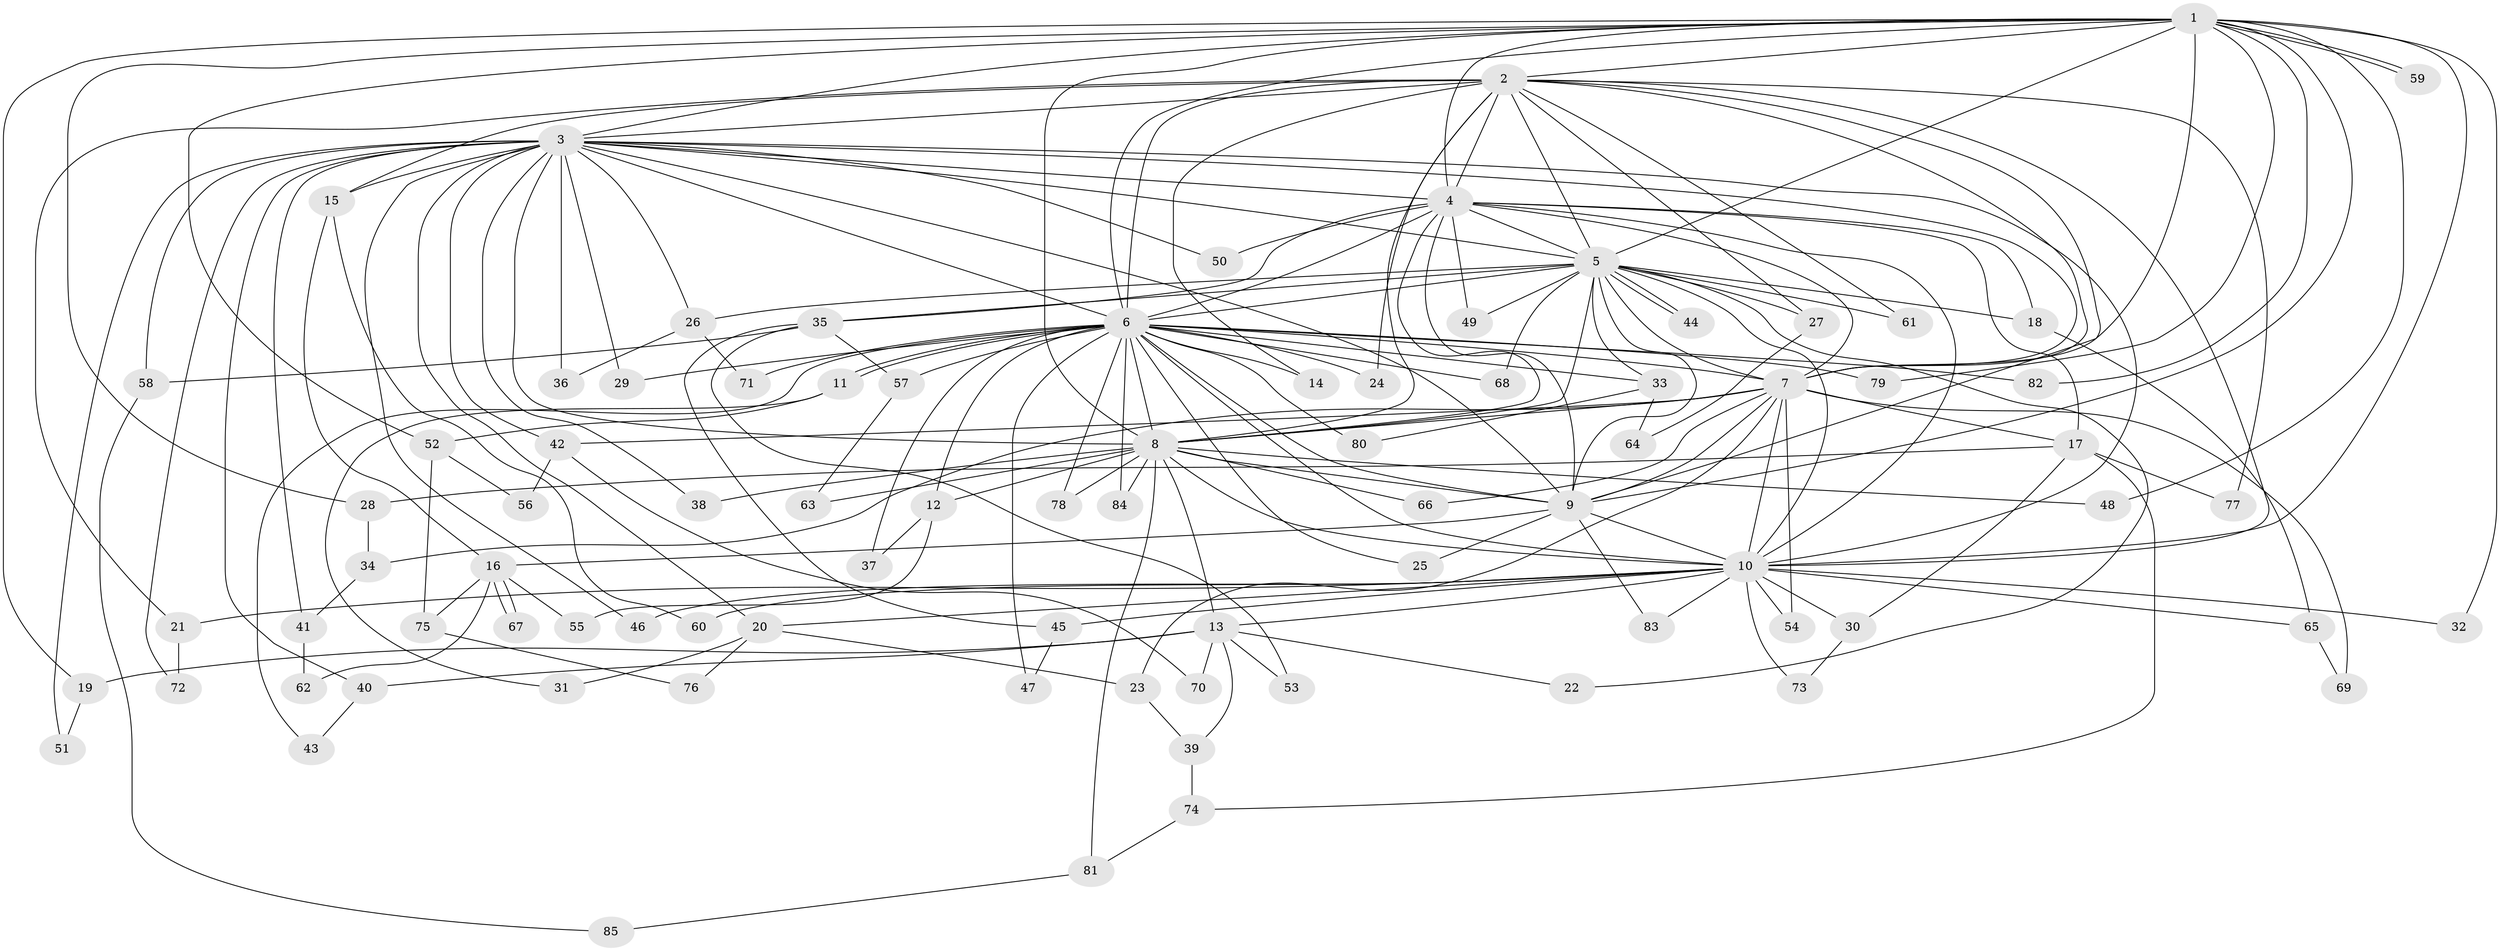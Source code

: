 // Generated by graph-tools (version 1.1) at 2025/35/03/09/25 02:35:06]
// undirected, 85 vertices, 195 edges
graph export_dot {
graph [start="1"]
  node [color=gray90,style=filled];
  1;
  2;
  3;
  4;
  5;
  6;
  7;
  8;
  9;
  10;
  11;
  12;
  13;
  14;
  15;
  16;
  17;
  18;
  19;
  20;
  21;
  22;
  23;
  24;
  25;
  26;
  27;
  28;
  29;
  30;
  31;
  32;
  33;
  34;
  35;
  36;
  37;
  38;
  39;
  40;
  41;
  42;
  43;
  44;
  45;
  46;
  47;
  48;
  49;
  50;
  51;
  52;
  53;
  54;
  55;
  56;
  57;
  58;
  59;
  60;
  61;
  62;
  63;
  64;
  65;
  66;
  67;
  68;
  69;
  70;
  71;
  72;
  73;
  74;
  75;
  76;
  77;
  78;
  79;
  80;
  81;
  82;
  83;
  84;
  85;
  1 -- 2;
  1 -- 3;
  1 -- 4;
  1 -- 5;
  1 -- 6;
  1 -- 7;
  1 -- 8;
  1 -- 9;
  1 -- 10;
  1 -- 19;
  1 -- 28;
  1 -- 32;
  1 -- 48;
  1 -- 52;
  1 -- 59;
  1 -- 59;
  1 -- 79;
  1 -- 82;
  2 -- 3;
  2 -- 4;
  2 -- 5;
  2 -- 6;
  2 -- 7;
  2 -- 8;
  2 -- 9;
  2 -- 10;
  2 -- 14;
  2 -- 15;
  2 -- 21;
  2 -- 24;
  2 -- 27;
  2 -- 61;
  2 -- 77;
  3 -- 4;
  3 -- 5;
  3 -- 6;
  3 -- 7;
  3 -- 8;
  3 -- 9;
  3 -- 10;
  3 -- 15;
  3 -- 20;
  3 -- 26;
  3 -- 29;
  3 -- 36;
  3 -- 38;
  3 -- 40;
  3 -- 41;
  3 -- 42;
  3 -- 46;
  3 -- 50;
  3 -- 51;
  3 -- 58;
  3 -- 72;
  4 -- 5;
  4 -- 6;
  4 -- 7;
  4 -- 8;
  4 -- 9;
  4 -- 10;
  4 -- 17;
  4 -- 18;
  4 -- 35;
  4 -- 49;
  4 -- 50;
  5 -- 6;
  5 -- 7;
  5 -- 8;
  5 -- 9;
  5 -- 10;
  5 -- 18;
  5 -- 22;
  5 -- 26;
  5 -- 27;
  5 -- 33;
  5 -- 35;
  5 -- 44;
  5 -- 44;
  5 -- 49;
  5 -- 61;
  5 -- 68;
  6 -- 7;
  6 -- 8;
  6 -- 9;
  6 -- 10;
  6 -- 11;
  6 -- 11;
  6 -- 12;
  6 -- 14;
  6 -- 24;
  6 -- 25;
  6 -- 29;
  6 -- 33;
  6 -- 37;
  6 -- 43;
  6 -- 47;
  6 -- 57;
  6 -- 68;
  6 -- 71;
  6 -- 78;
  6 -- 79;
  6 -- 80;
  6 -- 82;
  6 -- 84;
  7 -- 8;
  7 -- 9;
  7 -- 10;
  7 -- 17;
  7 -- 23;
  7 -- 34;
  7 -- 42;
  7 -- 54;
  7 -- 66;
  7 -- 69;
  8 -- 9;
  8 -- 10;
  8 -- 12;
  8 -- 13;
  8 -- 38;
  8 -- 48;
  8 -- 63;
  8 -- 66;
  8 -- 78;
  8 -- 81;
  8 -- 84;
  9 -- 10;
  9 -- 16;
  9 -- 25;
  9 -- 83;
  10 -- 13;
  10 -- 20;
  10 -- 21;
  10 -- 30;
  10 -- 32;
  10 -- 45;
  10 -- 46;
  10 -- 54;
  10 -- 60;
  10 -- 65;
  10 -- 73;
  10 -- 83;
  11 -- 31;
  11 -- 52;
  12 -- 37;
  12 -- 55;
  13 -- 19;
  13 -- 22;
  13 -- 39;
  13 -- 40;
  13 -- 53;
  13 -- 70;
  15 -- 16;
  15 -- 60;
  16 -- 55;
  16 -- 62;
  16 -- 67;
  16 -- 67;
  16 -- 75;
  17 -- 28;
  17 -- 30;
  17 -- 74;
  17 -- 77;
  18 -- 65;
  19 -- 51;
  20 -- 23;
  20 -- 31;
  20 -- 76;
  21 -- 72;
  23 -- 39;
  26 -- 36;
  26 -- 71;
  27 -- 64;
  28 -- 34;
  30 -- 73;
  33 -- 64;
  33 -- 80;
  34 -- 41;
  35 -- 45;
  35 -- 53;
  35 -- 57;
  35 -- 58;
  39 -- 74;
  40 -- 43;
  41 -- 62;
  42 -- 56;
  42 -- 70;
  45 -- 47;
  52 -- 56;
  52 -- 75;
  57 -- 63;
  58 -- 85;
  65 -- 69;
  74 -- 81;
  75 -- 76;
  81 -- 85;
}

